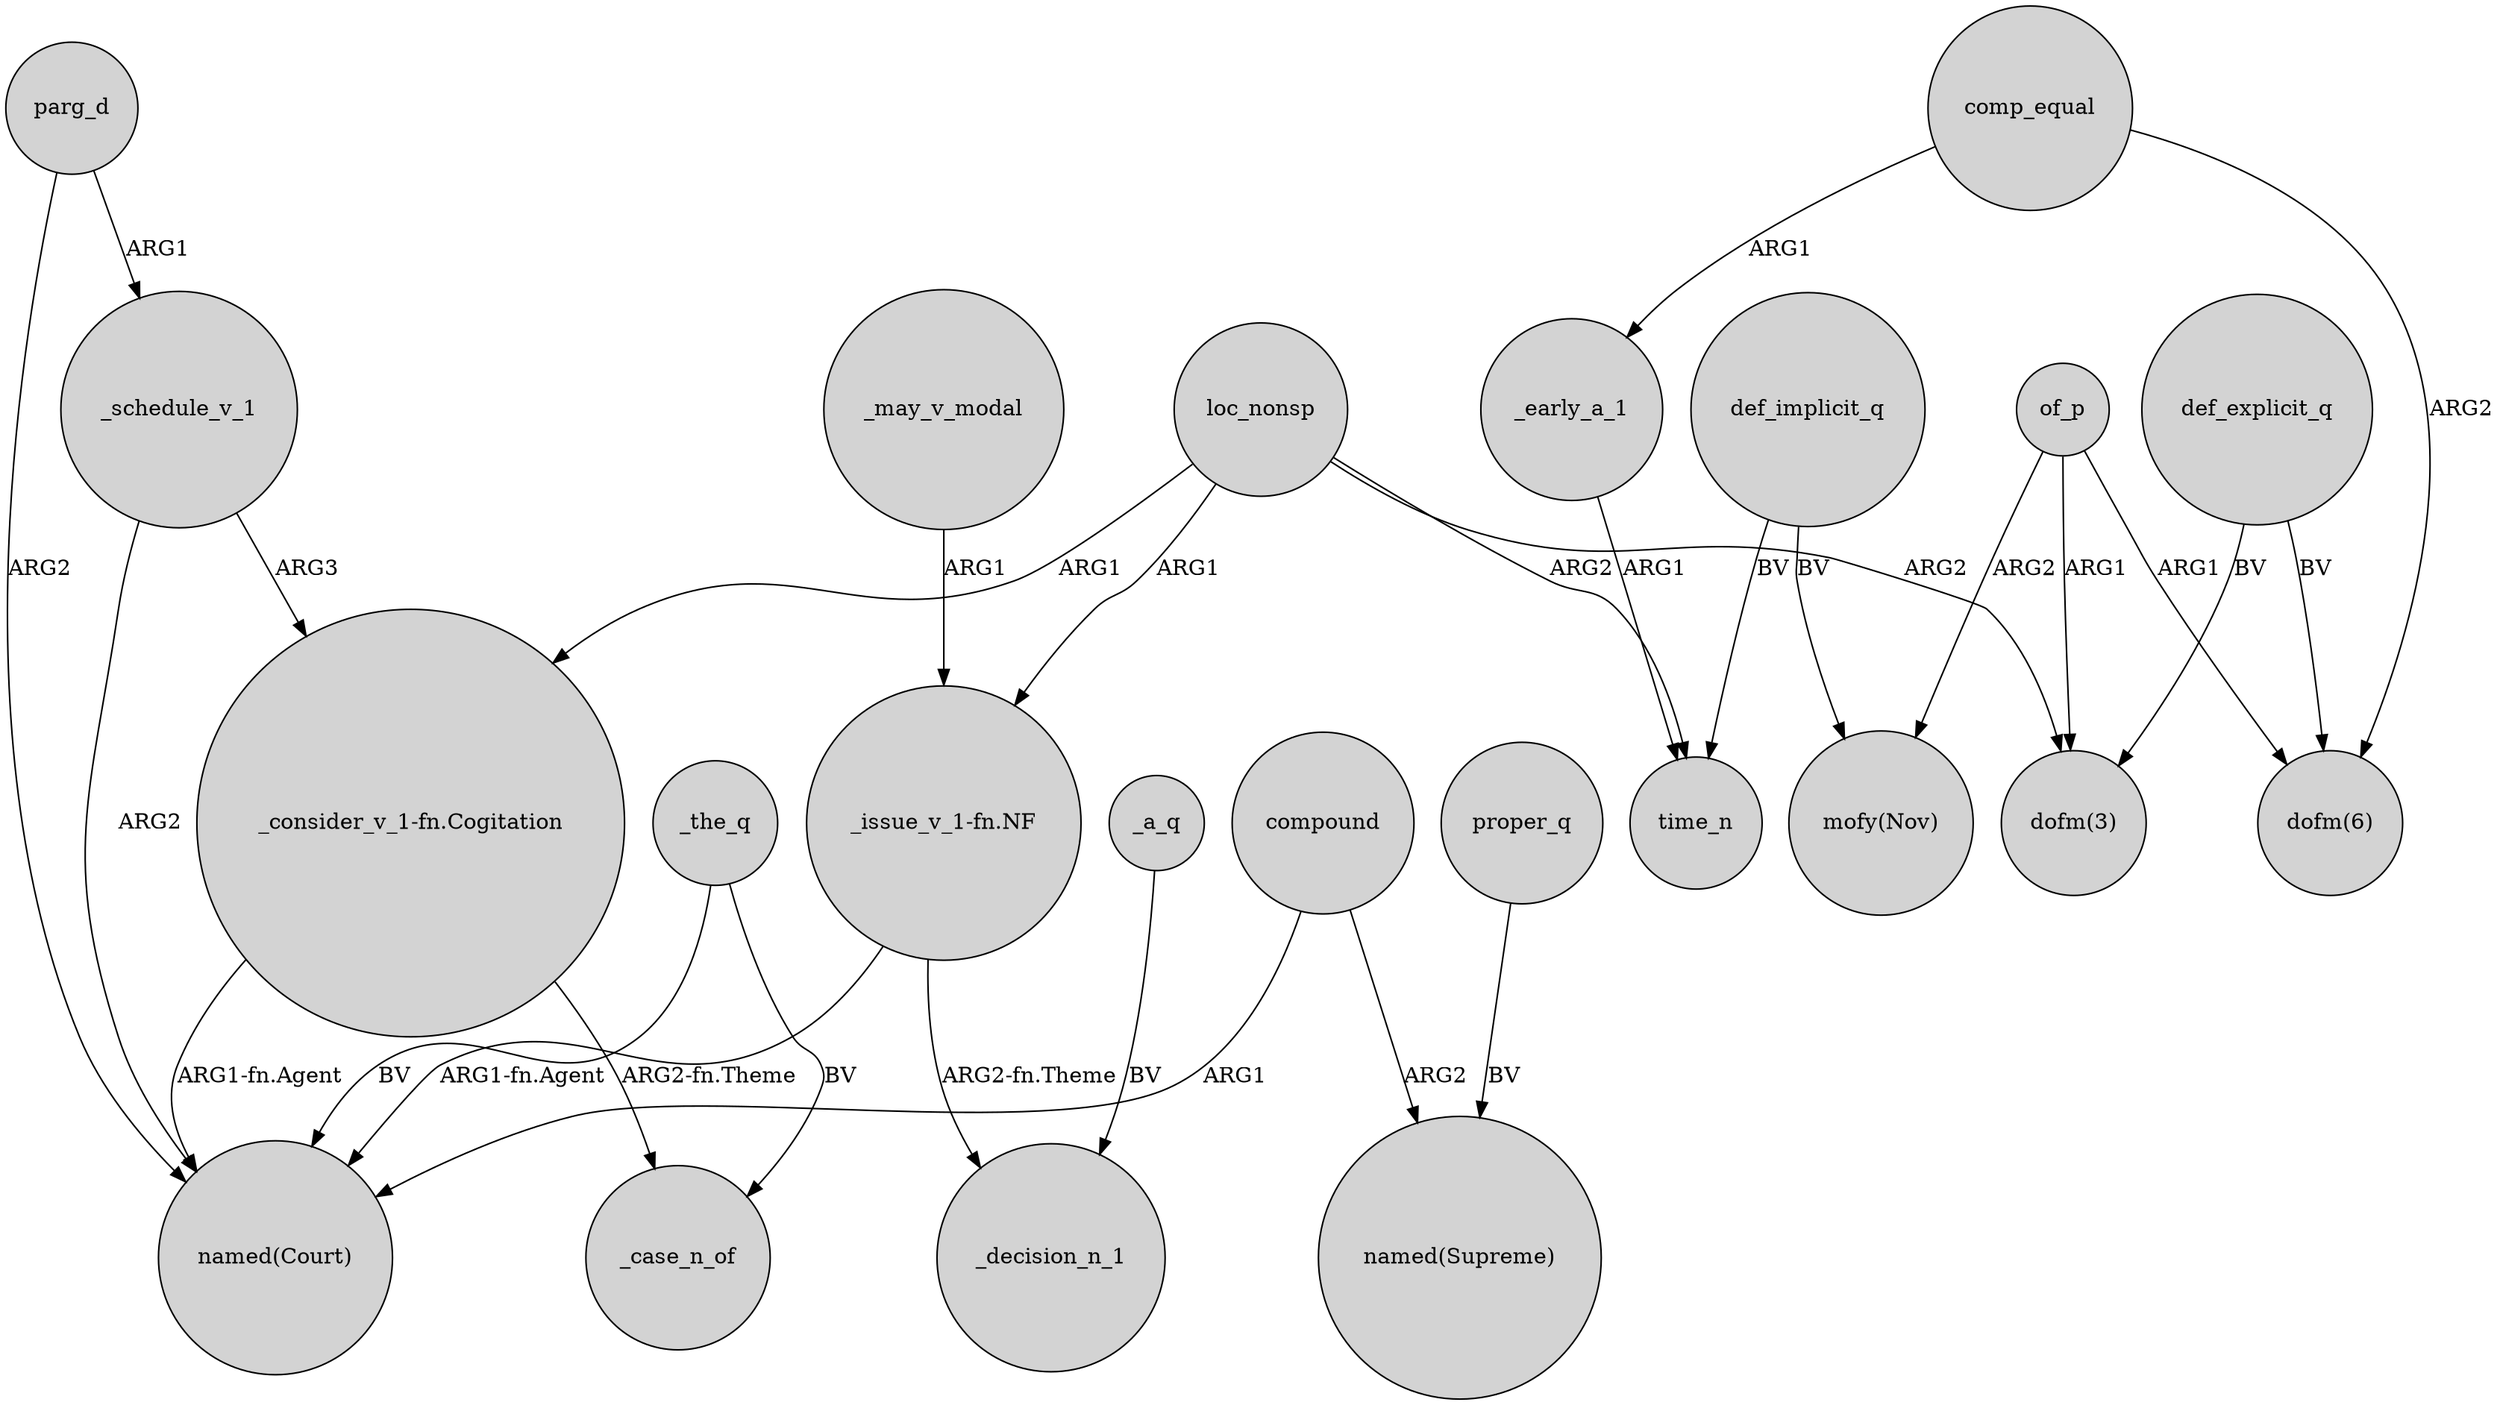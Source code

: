 digraph {
	node [shape=circle style=filled]
	loc_nonsp -> "_issue_v_1-fn.NF" [label=ARG1]
	"_consider_v_1-fn.Cogitation" -> _case_n_of [label="ARG2-fn.Theme"]
	_schedule_v_1 -> "_consider_v_1-fn.Cogitation" [label=ARG3]
	loc_nonsp -> "_consider_v_1-fn.Cogitation" [label=ARG1]
	_the_q -> _case_n_of [label=BV]
	comp_equal -> "dofm(6)" [label=ARG2]
	_the_q -> "named(Court)" [label=BV]
	parg_d -> "named(Court)" [label=ARG2]
	_schedule_v_1 -> "named(Court)" [label=ARG2]
	loc_nonsp -> time_n [label=ARG2]
	of_p -> "dofm(6)" [label=ARG1]
	_may_v_modal -> "_issue_v_1-fn.NF" [label=ARG1]
	"_issue_v_1-fn.NF" -> _decision_n_1 [label="ARG2-fn.Theme"]
	def_explicit_q -> "dofm(6)" [label=BV]
	compound -> "named(Supreme)" [label=ARG2]
	_a_q -> _decision_n_1 [label=BV]
	of_p -> "dofm(3)" [label=ARG1]
	proper_q -> "named(Supreme)" [label=BV]
	"_issue_v_1-fn.NF" -> "named(Court)" [label="ARG1-fn.Agent"]
	_early_a_1 -> time_n [label=ARG1]
	loc_nonsp -> "dofm(3)" [label=ARG2]
	of_p -> "mofy(Nov)" [label=ARG2]
	def_implicit_q -> "mofy(Nov)" [label=BV]
	"_consider_v_1-fn.Cogitation" -> "named(Court)" [label="ARG1-fn.Agent"]
	comp_equal -> _early_a_1 [label=ARG1]
	parg_d -> _schedule_v_1 [label=ARG1]
	def_explicit_q -> "dofm(3)" [label=BV]
	compound -> "named(Court)" [label=ARG1]
	def_implicit_q -> time_n [label=BV]
}
